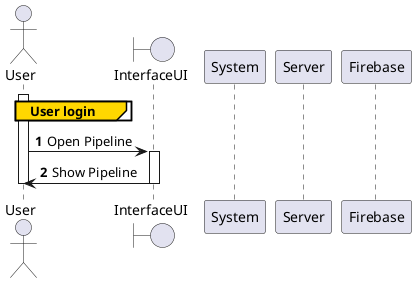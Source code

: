 @startuml
'https://plantuml.com/sequence-diagram

autonumber

actor User
boundary InterfaceUI
participant System
participant Server
participant Firebase

activate User
group#Gold User login

end
User -> InterfaceUI: Open Pipeline

activate InterfaceUI
User <- InterfaceUI: Show Pipeline
deactivate InterfaceUI

deactivate User

@enduml
